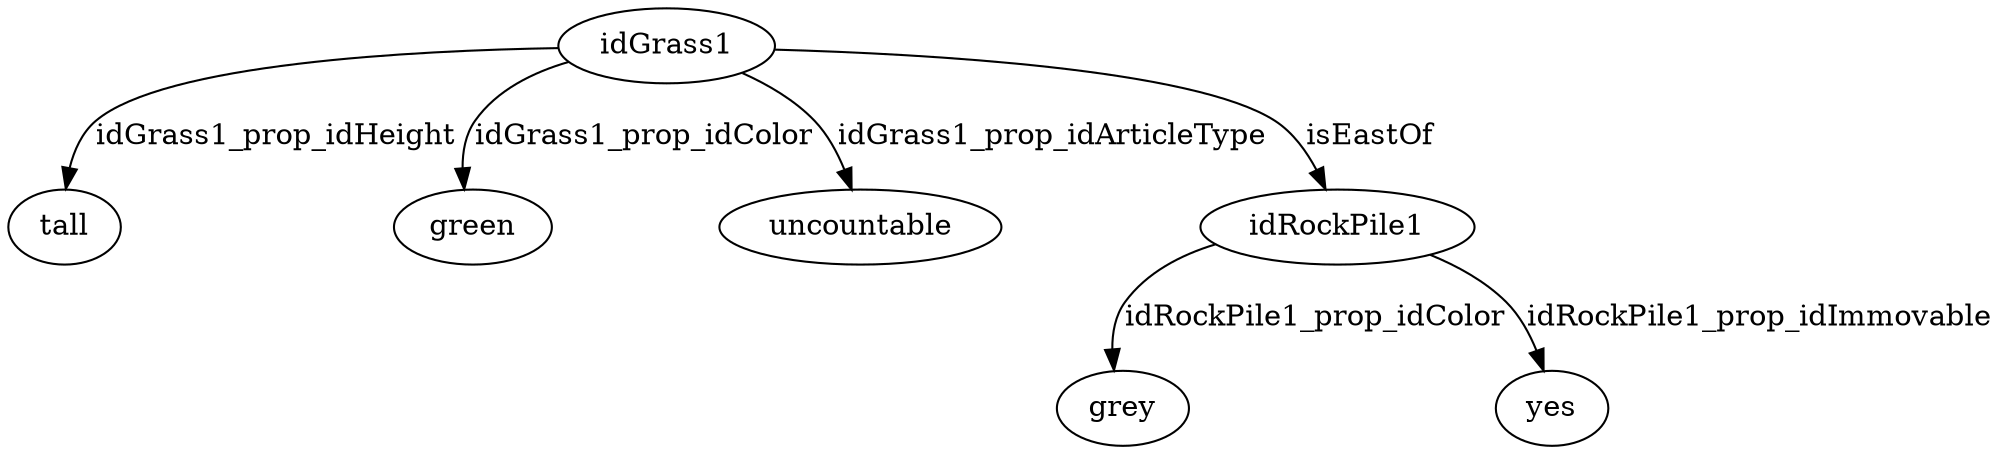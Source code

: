strict digraph  {
idGrass1 [node_type=entity_node, root=root];
tall;
green;
uncountable;
idRockPile1;
grey;
yes;
idGrass1 -> tall  [edge_type=property, label=idGrass1_prop_idHeight];
idGrass1 -> green  [edge_type=property, label=idGrass1_prop_idColor];
idGrass1 -> uncountable  [edge_type=property, label=idGrass1_prop_idArticleType];
idGrass1 -> idRockPile1  [edge_type=relationship, label=isEastOf];
idRockPile1 -> grey  [edge_type=property, label=idRockPile1_prop_idColor];
idRockPile1 -> yes  [edge_type=property, label=idRockPile1_prop_idImmovable];
}
